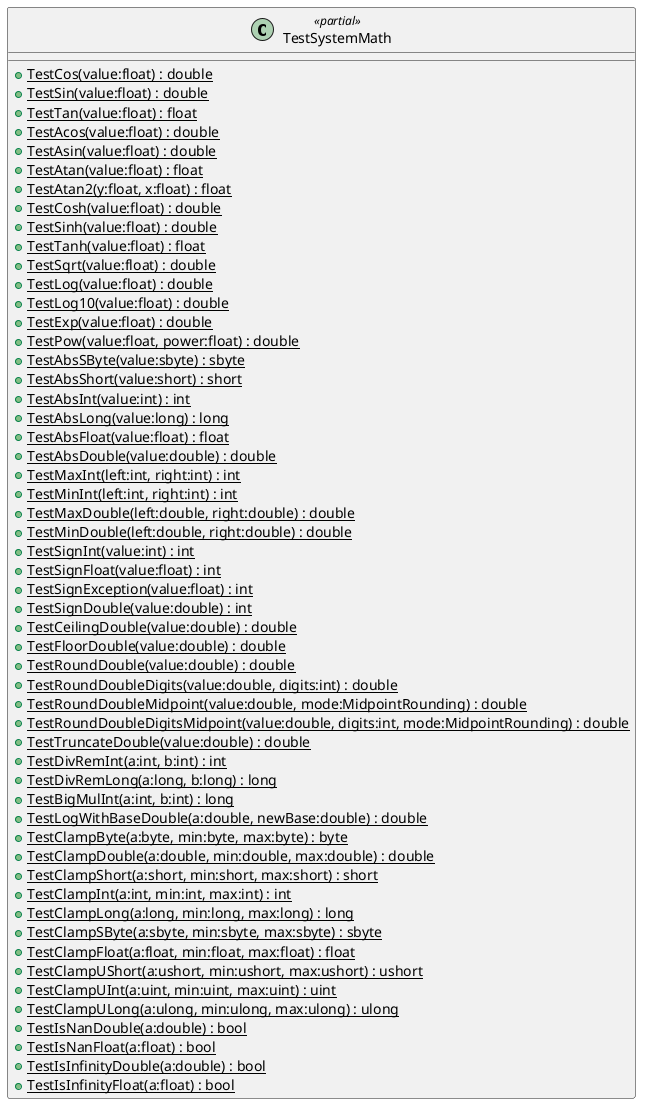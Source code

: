@startuml
class TestSystemMath <<partial>> {
    + {static} TestCos(value:float) : double
    + {static} TestSin(value:float) : double
    + {static} TestTan(value:float) : float
    + {static} TestAcos(value:float) : double
    + {static} TestAsin(value:float) : double
    + {static} TestAtan(value:float) : float
    + {static} TestAtan2(y:float, x:float) : float
    + {static} TestCosh(value:float) : double
    + {static} TestSinh(value:float) : double
    + {static} TestTanh(value:float) : float
    + {static} TestSqrt(value:float) : double
    + {static} TestLog(value:float) : double
    + {static} TestLog10(value:float) : double
    + {static} TestExp(value:float) : double
    + {static} TestPow(value:float, power:float) : double
    + {static} TestAbsSByte(value:sbyte) : sbyte
    + {static} TestAbsShort(value:short) : short
    + {static} TestAbsInt(value:int) : int
    + {static} TestAbsLong(value:long) : long
    + {static} TestAbsFloat(value:float) : float
    + {static} TestAbsDouble(value:double) : double
    + {static} TestMaxInt(left:int, right:int) : int
    + {static} TestMinInt(left:int, right:int) : int
    + {static} TestMaxDouble(left:double, right:double) : double
    + {static} TestMinDouble(left:double, right:double) : double
    + {static} TestSignInt(value:int) : int
    + {static} TestSignFloat(value:float) : int
    + {static} TestSignException(value:float) : int
    + {static} TestSignDouble(value:double) : int
    + {static} TestCeilingDouble(value:double) : double
    + {static} TestFloorDouble(value:double) : double
    + {static} TestRoundDouble(value:double) : double
    + {static} TestRoundDoubleDigits(value:double, digits:int) : double
    + {static} TestRoundDoubleMidpoint(value:double, mode:MidpointRounding) : double
    + {static} TestRoundDoubleDigitsMidpoint(value:double, digits:int, mode:MidpointRounding) : double
    + {static} TestTruncateDouble(value:double) : double
    + {static} TestDivRemInt(a:int, b:int) : int
    + {static} TestDivRemLong(a:long, b:long) : long
    + {static} TestBigMulInt(a:int, b:int) : long
    + {static} TestLogWithBaseDouble(a:double, newBase:double) : double
    + {static} TestClampByte(a:byte, min:byte, max:byte) : byte
    + {static} TestClampDouble(a:double, min:double, max:double) : double
    + {static} TestClampShort(a:short, min:short, max:short) : short
    + {static} TestClampInt(a:int, min:int, max:int) : int
    + {static} TestClampLong(a:long, min:long, max:long) : long
    + {static} TestClampSByte(a:sbyte, min:sbyte, max:sbyte) : sbyte
    + {static} TestClampFloat(a:float, min:float, max:float) : float
    + {static} TestClampUShort(a:ushort, min:ushort, max:ushort) : ushort
    + {static} TestClampUInt(a:uint, min:uint, max:uint) : uint
    + {static} TestClampULong(a:ulong, min:ulong, max:ulong) : ulong
    + {static} TestIsNanDouble(a:double) : bool
    + {static} TestIsNanFloat(a:float) : bool
    + {static} TestIsInfinityDouble(a:double) : bool
    + {static} TestIsInfinityFloat(a:float) : bool
}
@enduml
